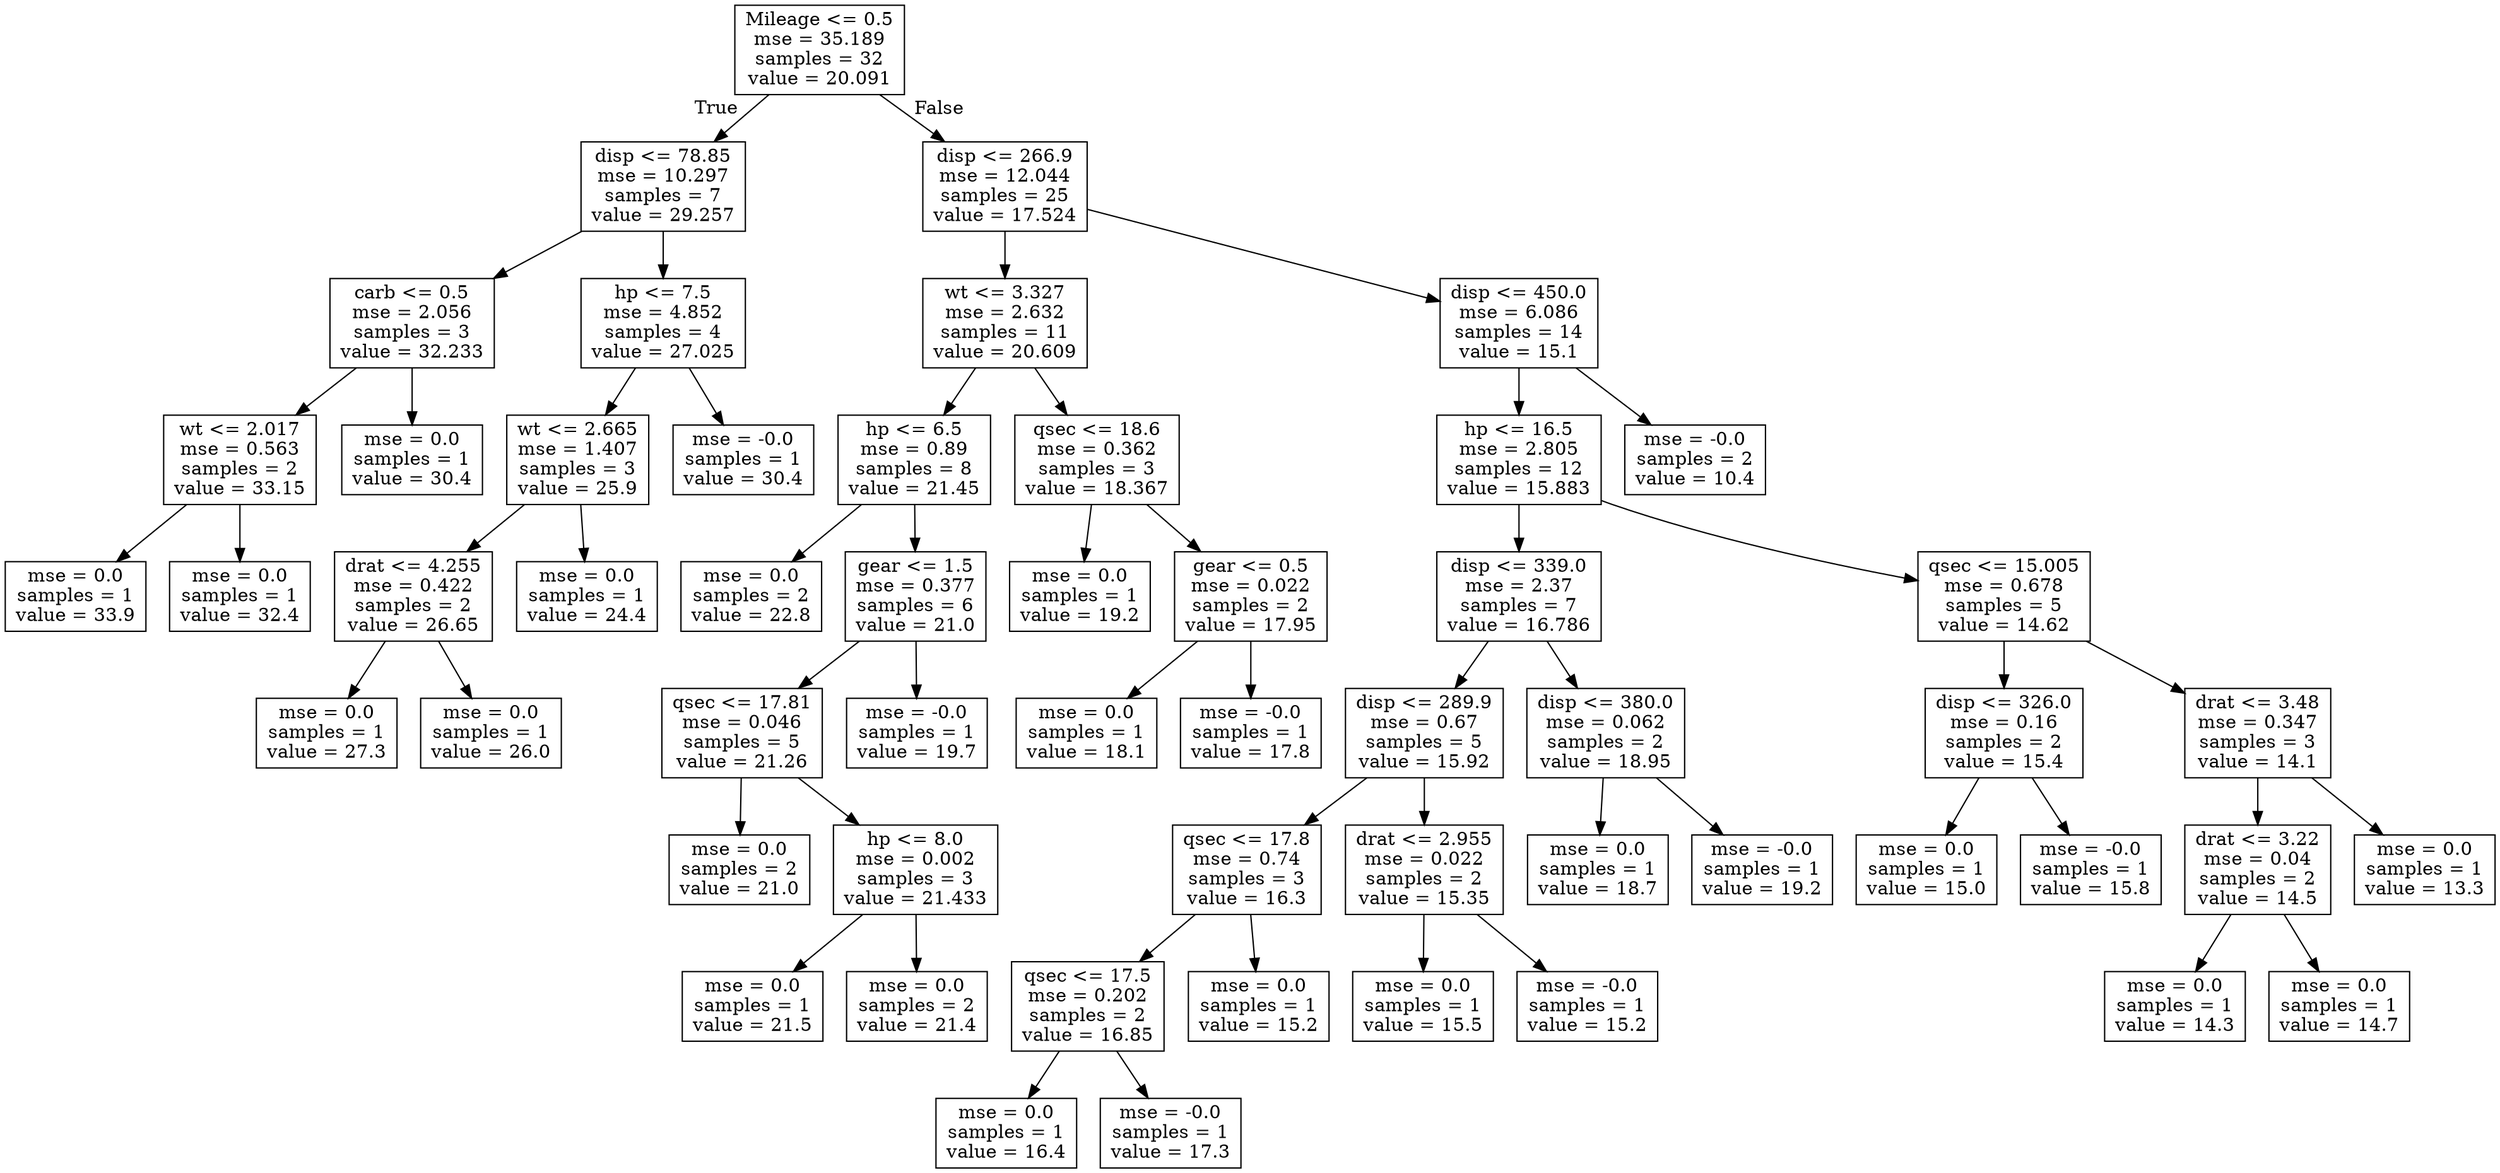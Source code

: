 digraph Tree {
node [shape=box] ;
0 [label="Mileage <= 0.5\nmse = 35.189\nsamples = 32\nvalue = 20.091"] ;
1 [label="disp <= 78.85\nmse = 10.297\nsamples = 7\nvalue = 29.257"] ;
0 -> 1 [labeldistance=2.5, labelangle=45, headlabel="True"] ;
2 [label="carb <= 0.5\nmse = 2.056\nsamples = 3\nvalue = 32.233"] ;
1 -> 2 ;
3 [label="wt <= 2.017\nmse = 0.563\nsamples = 2\nvalue = 33.15"] ;
2 -> 3 ;
4 [label="mse = 0.0\nsamples = 1\nvalue = 33.9"] ;
3 -> 4 ;
5 [label="mse = 0.0\nsamples = 1\nvalue = 32.4"] ;
3 -> 5 ;
6 [label="mse = 0.0\nsamples = 1\nvalue = 30.4"] ;
2 -> 6 ;
7 [label="hp <= 7.5\nmse = 4.852\nsamples = 4\nvalue = 27.025"] ;
1 -> 7 ;
8 [label="wt <= 2.665\nmse = 1.407\nsamples = 3\nvalue = 25.9"] ;
7 -> 8 ;
9 [label="drat <= 4.255\nmse = 0.422\nsamples = 2\nvalue = 26.65"] ;
8 -> 9 ;
10 [label="mse = 0.0\nsamples = 1\nvalue = 27.3"] ;
9 -> 10 ;
11 [label="mse = 0.0\nsamples = 1\nvalue = 26.0"] ;
9 -> 11 ;
12 [label="mse = 0.0\nsamples = 1\nvalue = 24.4"] ;
8 -> 12 ;
13 [label="mse = -0.0\nsamples = 1\nvalue = 30.4"] ;
7 -> 13 ;
14 [label="disp <= 266.9\nmse = 12.044\nsamples = 25\nvalue = 17.524"] ;
0 -> 14 [labeldistance=2.5, labelangle=-45, headlabel="False"] ;
15 [label="wt <= 3.327\nmse = 2.632\nsamples = 11\nvalue = 20.609"] ;
14 -> 15 ;
16 [label="hp <= 6.5\nmse = 0.89\nsamples = 8\nvalue = 21.45"] ;
15 -> 16 ;
17 [label="mse = 0.0\nsamples = 2\nvalue = 22.8"] ;
16 -> 17 ;
18 [label="gear <= 1.5\nmse = 0.377\nsamples = 6\nvalue = 21.0"] ;
16 -> 18 ;
19 [label="qsec <= 17.81\nmse = 0.046\nsamples = 5\nvalue = 21.26"] ;
18 -> 19 ;
20 [label="mse = 0.0\nsamples = 2\nvalue = 21.0"] ;
19 -> 20 ;
21 [label="hp <= 8.0\nmse = 0.002\nsamples = 3\nvalue = 21.433"] ;
19 -> 21 ;
22 [label="mse = 0.0\nsamples = 1\nvalue = 21.5"] ;
21 -> 22 ;
23 [label="mse = 0.0\nsamples = 2\nvalue = 21.4"] ;
21 -> 23 ;
24 [label="mse = -0.0\nsamples = 1\nvalue = 19.7"] ;
18 -> 24 ;
25 [label="qsec <= 18.6\nmse = 0.362\nsamples = 3\nvalue = 18.367"] ;
15 -> 25 ;
26 [label="mse = 0.0\nsamples = 1\nvalue = 19.2"] ;
25 -> 26 ;
27 [label="gear <= 0.5\nmse = 0.022\nsamples = 2\nvalue = 17.95"] ;
25 -> 27 ;
28 [label="mse = 0.0\nsamples = 1\nvalue = 18.1"] ;
27 -> 28 ;
29 [label="mse = -0.0\nsamples = 1\nvalue = 17.8"] ;
27 -> 29 ;
30 [label="disp <= 450.0\nmse = 6.086\nsamples = 14\nvalue = 15.1"] ;
14 -> 30 ;
31 [label="hp <= 16.5\nmse = 2.805\nsamples = 12\nvalue = 15.883"] ;
30 -> 31 ;
32 [label="disp <= 339.0\nmse = 2.37\nsamples = 7\nvalue = 16.786"] ;
31 -> 32 ;
33 [label="disp <= 289.9\nmse = 0.67\nsamples = 5\nvalue = 15.92"] ;
32 -> 33 ;
34 [label="qsec <= 17.8\nmse = 0.74\nsamples = 3\nvalue = 16.3"] ;
33 -> 34 ;
35 [label="qsec <= 17.5\nmse = 0.202\nsamples = 2\nvalue = 16.85"] ;
34 -> 35 ;
36 [label="mse = 0.0\nsamples = 1\nvalue = 16.4"] ;
35 -> 36 ;
37 [label="mse = -0.0\nsamples = 1\nvalue = 17.3"] ;
35 -> 37 ;
38 [label="mse = 0.0\nsamples = 1\nvalue = 15.2"] ;
34 -> 38 ;
39 [label="drat <= 2.955\nmse = 0.022\nsamples = 2\nvalue = 15.35"] ;
33 -> 39 ;
40 [label="mse = 0.0\nsamples = 1\nvalue = 15.5"] ;
39 -> 40 ;
41 [label="mse = -0.0\nsamples = 1\nvalue = 15.2"] ;
39 -> 41 ;
42 [label="disp <= 380.0\nmse = 0.062\nsamples = 2\nvalue = 18.95"] ;
32 -> 42 ;
43 [label="mse = 0.0\nsamples = 1\nvalue = 18.7"] ;
42 -> 43 ;
44 [label="mse = -0.0\nsamples = 1\nvalue = 19.2"] ;
42 -> 44 ;
45 [label="qsec <= 15.005\nmse = 0.678\nsamples = 5\nvalue = 14.62"] ;
31 -> 45 ;
46 [label="disp <= 326.0\nmse = 0.16\nsamples = 2\nvalue = 15.4"] ;
45 -> 46 ;
47 [label="mse = 0.0\nsamples = 1\nvalue = 15.0"] ;
46 -> 47 ;
48 [label="mse = -0.0\nsamples = 1\nvalue = 15.8"] ;
46 -> 48 ;
49 [label="drat <= 3.48\nmse = 0.347\nsamples = 3\nvalue = 14.1"] ;
45 -> 49 ;
50 [label="drat <= 3.22\nmse = 0.04\nsamples = 2\nvalue = 14.5"] ;
49 -> 50 ;
51 [label="mse = 0.0\nsamples = 1\nvalue = 14.3"] ;
50 -> 51 ;
52 [label="mse = 0.0\nsamples = 1\nvalue = 14.7"] ;
50 -> 52 ;
53 [label="mse = 0.0\nsamples = 1\nvalue = 13.3"] ;
49 -> 53 ;
54 [label="mse = -0.0\nsamples = 2\nvalue = 10.4"] ;
30 -> 54 ;
}